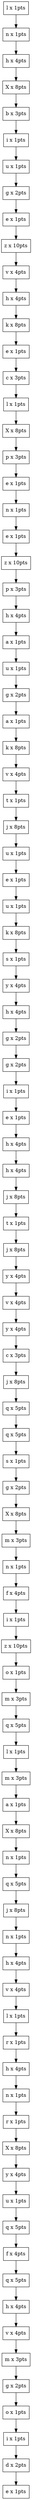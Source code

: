 digraph G{
node0[shape = record,label = "l x 1pts"];
node1[shape = record,label = "n x 1pts"];
node2[shape = record,label = "h x 4pts"];
node3[shape = record,label = "X x 8pts"];
node4[shape = record,label = "b x 3pts"];
node5[shape = record,label = "i x 1pts"];
node6[shape = record,label = "u x 1pts"];
node7[shape = record,label = "g x 2pts"];
node8[shape = record,label = "e x 1pts"];
node9[shape = record,label = "z x 10pts"];
node10[shape = record,label = "v x 4pts"];
node11[shape = record,label = "h x 4pts"];
node12[shape = record,label = "k x 8pts"];
node13[shape = record,label = "e x 1pts"];
node14[shape = record,label = "c x 3pts"];
node15[shape = record,label = "l x 1pts"];
node16[shape = record,label = "X x 8pts"];
node17[shape = record,label = "p x 3pts"];
node18[shape = record,label = "e x 1pts"];
node19[shape = record,label = "n x 1pts"];
node20[shape = record,label = "e x 1pts"];
node21[shape = record,label = "z x 10pts"];
node22[shape = record,label = "p x 3pts"];
node23[shape = record,label = "h x 4pts"];
node24[shape = record,label = "a x 1pts"];
node25[shape = record,label = "u x 1pts"];
node26[shape = record,label = "g x 2pts"];
node27[shape = record,label = "a x 1pts"];
node28[shape = record,label = "k x 8pts"];
node29[shape = record,label = "v x 4pts"];
node30[shape = record,label = "t x 1pts"];
node31[shape = record,label = "j x 8pts"];
node32[shape = record,label = "u x 1pts"];
node33[shape = record,label = "e x 1pts"];
node34[shape = record,label = "u x 1pts"];
node35[shape = record,label = "k x 8pts"];
node36[shape = record,label = "s x 1pts"];
node37[shape = record,label = "y x 4pts"];
node38[shape = record,label = "h x 4pts"];
node39[shape = record,label = "g x 2pts"];
node40[shape = record,label = "g x 2pts"];
node41[shape = record,label = "i x 1pts"];
node42[shape = record,label = "e x 1pts"];
node43[shape = record,label = "h x 4pts"];
node44[shape = record,label = "h x 4pts"];
node45[shape = record,label = "j x 8pts"];
node46[shape = record,label = "t x 1pts"];
node47[shape = record,label = "j x 8pts"];
node48[shape = record,label = "y x 4pts"];
node49[shape = record,label = "v x 4pts"];
node50[shape = record,label = "y x 4pts"];
node51[shape = record,label = "c x 3pts"];
node52[shape = record,label = "j x 8pts"];
node53[shape = record,label = "q x 5pts"];
node54[shape = record,label = "q x 5pts"];
node55[shape = record,label = "s x 1pts"];
node56[shape = record,label = "g x 2pts"];
node57[shape = record,label = "X x 8pts"];
node58[shape = record,label = "m x 3pts"];
node59[shape = record,label = "n x 1pts"];
node60[shape = record,label = "f x 4pts"];
node61[shape = record,label = "i x 1pts"];
node62[shape = record,label = "z x 10pts"];
node63[shape = record,label = "o x 1pts"];
node64[shape = record,label = "m x 3pts"];
node65[shape = record,label = "q x 5pts"];
node66[shape = record,label = "l x 1pts"];
node67[shape = record,label = "m x 3pts"];
node68[shape = record,label = "a x 1pts"];
node69[shape = record,label = "X x 8pts"];
node70[shape = record,label = "n x 1pts"];
node71[shape = record,label = "q x 5pts"];
node72[shape = record,label = "j x 8pts"];
node73[shape = record,label = "n x 1pts"];
node74[shape = record,label = "h x 4pts"];
node75[shape = record,label = "v x 4pts"];
node76[shape = record,label = "l x 1pts"];
node77[shape = record,label = "r x 1pts"];
node78[shape = record,label = "h x 4pts"];
node79[shape = record,label = "n x 1pts"];
node80[shape = record,label = "r x 1pts"];
node81[shape = record,label = "X x 8pts"];
node82[shape = record,label = "y x 4pts"];
node83[shape = record,label = "u x 1pts"];
node84[shape = record,label = "q x 5pts"];
node85[shape = record,label = "f x 4pts"];
node86[shape = record,label = "q x 5pts"];
node87[shape = record,label = "h x 4pts"];
node88[shape = record,label = "v x 4pts"];
node89[shape = record,label = "m x 3pts"];
node90[shape = record,label = "g x 2pts"];
node91[shape = record,label = "o x 1pts"];
node92[shape = record,label = "i x 1pts"];
node93[shape = record,label = "d x 2pts"];
node94[shape = record,label = "e x 1pts"];
node0->node1->node2->node3->node4->node5->node6->node7->node8->node9->node10->node11->node12->node13->node14->node15->node16->node17->node18->node19->node20->node21->node22->node23->node24->node25->node26->node27->node28->node29->node30->node31->node32->node33->node34->node35->node36->node37->node38->node39->node40->node41->node42->node43->node44->node45->node46->node47->node48->node49->node50->node51->node52->node53->node54->node55->node56->node57->node58->node59->node60->node61->node62->node63->node64->node65->node66->node67->node68->node69->node70->node71->node72->node73->node74->node75->node76->node77->node78->node79->node80->node81->node82->node83->node84->node85->node86->node87->node88->node89->node90->node91->node92->node93->node94}